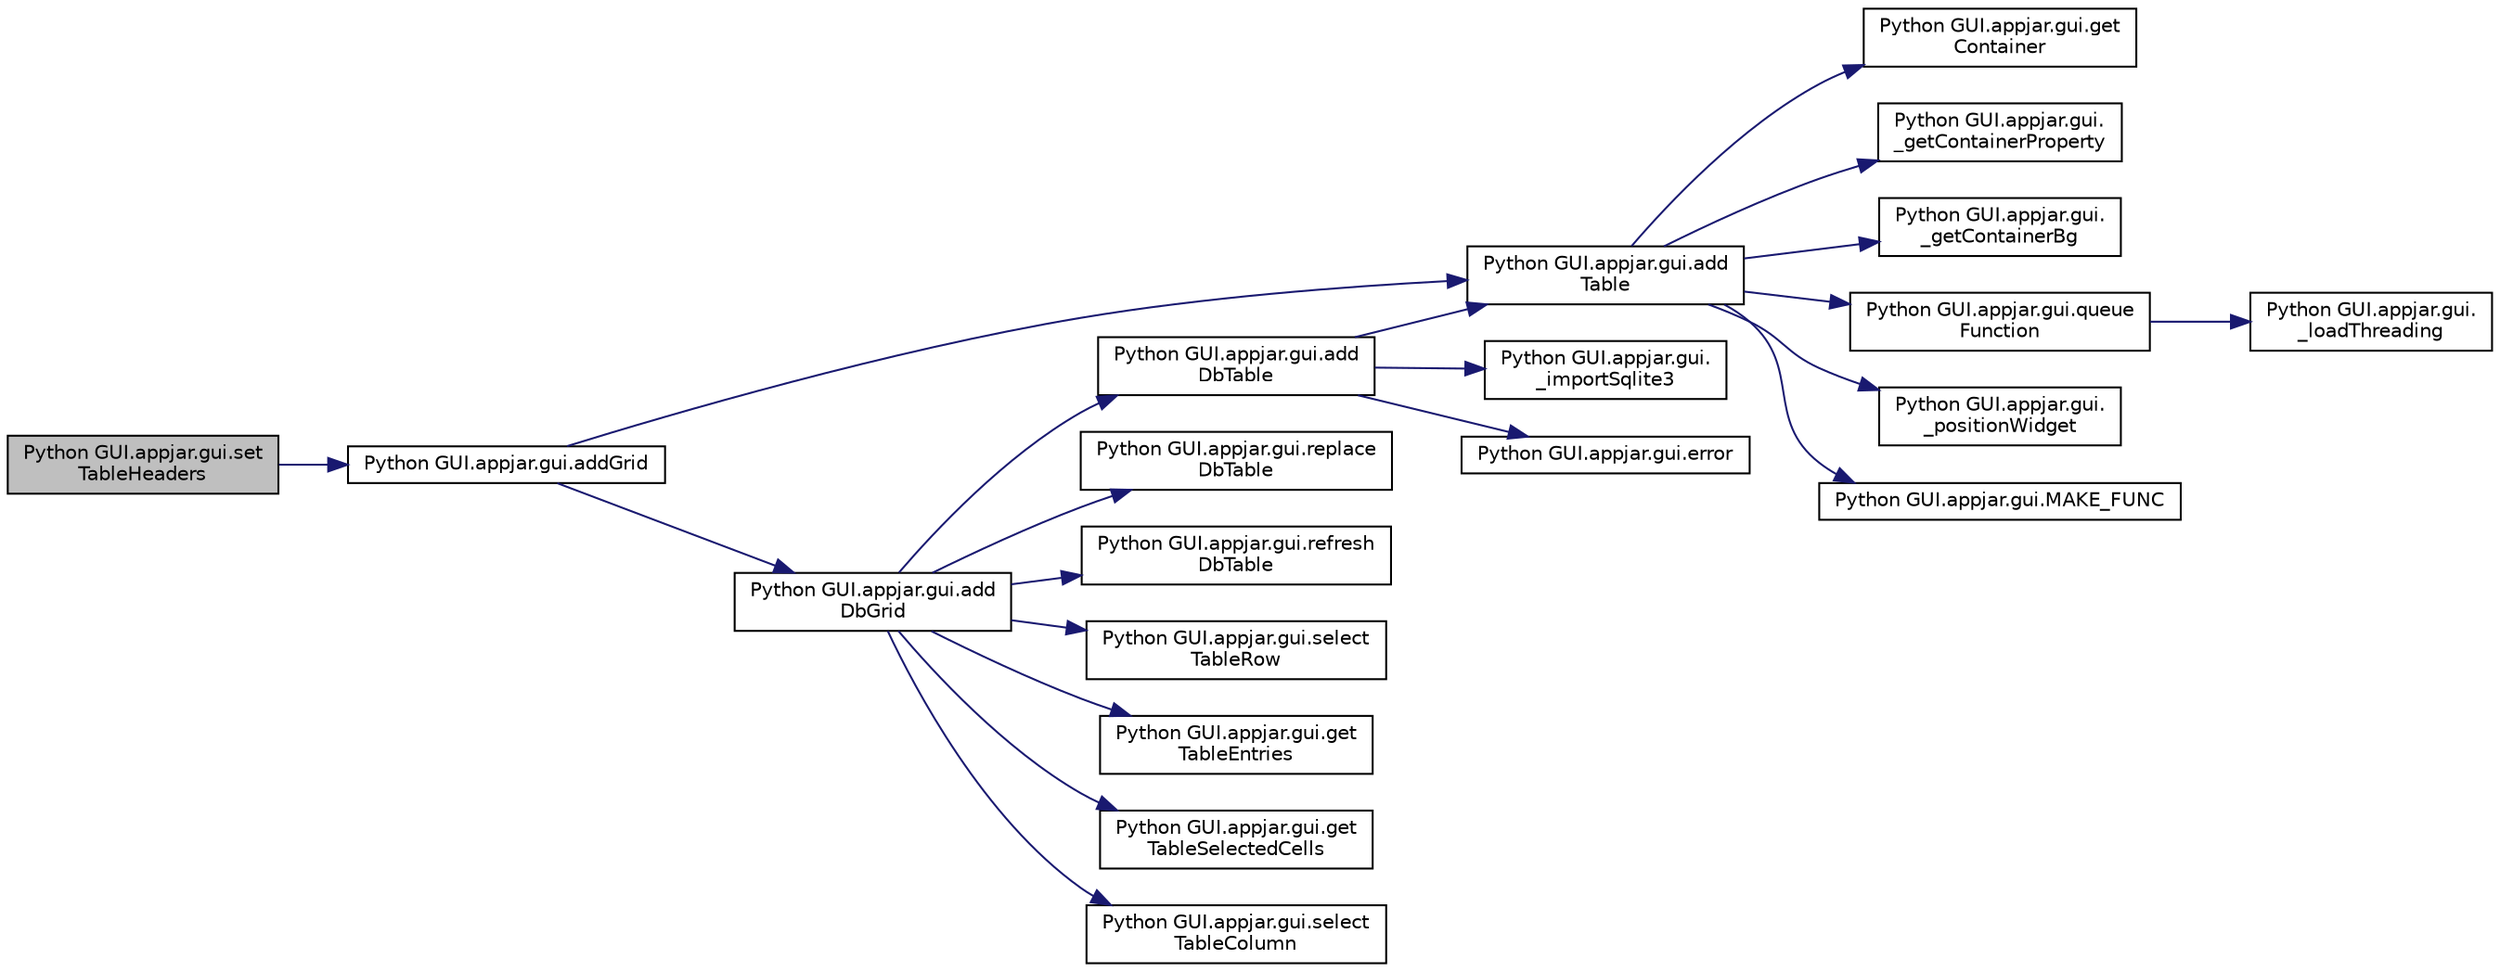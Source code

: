 digraph "Python GUI.appjar.gui.setTableHeaders"
{
  edge [fontname="Helvetica",fontsize="10",labelfontname="Helvetica",labelfontsize="10"];
  node [fontname="Helvetica",fontsize="10",shape=record];
  rankdir="LR";
  Node1918 [label="Python GUI.appjar.gui.set\lTableHeaders",height=0.2,width=0.4,color="black", fillcolor="grey75", style="filled", fontcolor="black"];
  Node1918 -> Node1919 [color="midnightblue",fontsize="10",style="solid",fontname="Helvetica"];
  Node1919 [label="Python GUI.appjar.gui.addGrid",height=0.2,width=0.4,color="black", fillcolor="white", style="filled",URL="$class_python_01_g_u_i_1_1appjar_1_1gui.html#abcc4ab3e43d1c126773b6131fcfca071"];
  Node1919 -> Node1920 [color="midnightblue",fontsize="10",style="solid",fontname="Helvetica"];
  Node1920 [label="Python GUI.appjar.gui.add\lTable",height=0.2,width=0.4,color="black", fillcolor="white", style="filled",URL="$class_python_01_g_u_i_1_1appjar_1_1gui.html#afed5cffabe4edde6b5d18c2b8c5b3858"];
  Node1920 -> Node1921 [color="midnightblue",fontsize="10",style="solid",fontname="Helvetica"];
  Node1921 [label="Python GUI.appjar.gui.get\lContainer",height=0.2,width=0.4,color="black", fillcolor="white", style="filled",URL="$class_python_01_g_u_i_1_1appjar_1_1gui.html#aa89c83e95e3952f6cc39fc23dffa15ce"];
  Node1920 -> Node1922 [color="midnightblue",fontsize="10",style="solid",fontname="Helvetica"];
  Node1922 [label="Python GUI.appjar.gui.\l_getContainerProperty",height=0.2,width=0.4,color="black", fillcolor="white", style="filled",URL="$class_python_01_g_u_i_1_1appjar_1_1gui.html#aa0cf90816634eb9855a518e37d864ec1"];
  Node1920 -> Node1923 [color="midnightblue",fontsize="10",style="solid",fontname="Helvetica"];
  Node1923 [label="Python GUI.appjar.gui.\l_getContainerBg",height=0.2,width=0.4,color="black", fillcolor="white", style="filled",URL="$class_python_01_g_u_i_1_1appjar_1_1gui.html#a7ca2e28f0ccf3c5e00ca64676c496afd"];
  Node1920 -> Node1924 [color="midnightblue",fontsize="10",style="solid",fontname="Helvetica"];
  Node1924 [label="Python GUI.appjar.gui.queue\lFunction",height=0.2,width=0.4,color="black", fillcolor="white", style="filled",URL="$class_python_01_g_u_i_1_1appjar_1_1gui.html#aa1f4470e86a68404917803bdc62a6a2a"];
  Node1924 -> Node1925 [color="midnightblue",fontsize="10",style="solid",fontname="Helvetica"];
  Node1925 [label="Python GUI.appjar.gui.\l_loadThreading",height=0.2,width=0.4,color="black", fillcolor="white", style="filled",URL="$class_python_01_g_u_i_1_1appjar_1_1gui.html#a98e0a521a795bbc342493e84d1b157d1"];
  Node1920 -> Node1926 [color="midnightblue",fontsize="10",style="solid",fontname="Helvetica"];
  Node1926 [label="Python GUI.appjar.gui.\l_positionWidget",height=0.2,width=0.4,color="black", fillcolor="white", style="filled",URL="$class_python_01_g_u_i_1_1appjar_1_1gui.html#a994cf4bbd47f434233271d3d8b0eb4c6"];
  Node1920 -> Node1927 [color="midnightblue",fontsize="10",style="solid",fontname="Helvetica"];
  Node1927 [label="Python GUI.appjar.gui.MAKE_FUNC",height=0.2,width=0.4,color="black", fillcolor="white", style="filled",URL="$class_python_01_g_u_i_1_1appjar_1_1gui.html#a1d2c0d0a475441a8f9208204ef3227a6",tooltip="FUNCTION for managing commands. "];
  Node1919 -> Node1928 [color="midnightblue",fontsize="10",style="solid",fontname="Helvetica"];
  Node1928 [label="Python GUI.appjar.gui.add\lDbGrid",height=0.2,width=0.4,color="black", fillcolor="white", style="filled",URL="$class_python_01_g_u_i_1_1appjar_1_1gui.html#ae958a26820bc6df226990c474cd3e475"];
  Node1928 -> Node1929 [color="midnightblue",fontsize="10",style="solid",fontname="Helvetica"];
  Node1929 [label="Python GUI.appjar.gui.add\lDbTable",height=0.2,width=0.4,color="black", fillcolor="white", style="filled",URL="$class_python_01_g_u_i_1_1appjar_1_1gui.html#af64997bd78a9608cb2b4965fc29d1506"];
  Node1929 -> Node1930 [color="midnightblue",fontsize="10",style="solid",fontname="Helvetica"];
  Node1930 [label="Python GUI.appjar.gui.\l_importSqlite3",height=0.2,width=0.4,color="black", fillcolor="white", style="filled",URL="$class_python_01_g_u_i_1_1appjar_1_1gui.html#af24d396fff4655f45724add0b8507878"];
  Node1929 -> Node1931 [color="midnightblue",fontsize="10",style="solid",fontname="Helvetica"];
  Node1931 [label="Python GUI.appjar.gui.error",height=0.2,width=0.4,color="black", fillcolor="white", style="filled",URL="$class_python_01_g_u_i_1_1appjar_1_1gui.html#af22f729601dae6a052666888083813af"];
  Node1929 -> Node1920 [color="midnightblue",fontsize="10",style="solid",fontname="Helvetica"];
  Node1928 -> Node1932 [color="midnightblue",fontsize="10",style="solid",fontname="Helvetica"];
  Node1932 [label="Python GUI.appjar.gui.replace\lDbTable",height=0.2,width=0.4,color="black", fillcolor="white", style="filled",URL="$class_python_01_g_u_i_1_1appjar_1_1gui.html#a4ee55b4d487a45cd562fcec7882dd410"];
  Node1928 -> Node1933 [color="midnightblue",fontsize="10",style="solid",fontname="Helvetica"];
  Node1933 [label="Python GUI.appjar.gui.refresh\lDbTable",height=0.2,width=0.4,color="black", fillcolor="white", style="filled",URL="$class_python_01_g_u_i_1_1appjar_1_1gui.html#ae29cc2eb55a286d1308c66d4d8ac3123"];
  Node1928 -> Node1934 [color="midnightblue",fontsize="10",style="solid",fontname="Helvetica"];
  Node1934 [label="Python GUI.appjar.gui.select\lTableRow",height=0.2,width=0.4,color="black", fillcolor="white", style="filled",URL="$class_python_01_g_u_i_1_1appjar_1_1gui.html#abaa43ccbe0971192a9e1ca6ae772e07c"];
  Node1928 -> Node1935 [color="midnightblue",fontsize="10",style="solid",fontname="Helvetica"];
  Node1935 [label="Python GUI.appjar.gui.get\lTableEntries",height=0.2,width=0.4,color="black", fillcolor="white", style="filled",URL="$class_python_01_g_u_i_1_1appjar_1_1gui.html#ad52636dd598562b2caa1e0047c906ec3"];
  Node1928 -> Node1936 [color="midnightblue",fontsize="10",style="solid",fontname="Helvetica"];
  Node1936 [label="Python GUI.appjar.gui.get\lTableSelectedCells",height=0.2,width=0.4,color="black", fillcolor="white", style="filled",URL="$class_python_01_g_u_i_1_1appjar_1_1gui.html#ad79e67da7a4e0adbafff26b2f82737b0"];
  Node1928 -> Node1937 [color="midnightblue",fontsize="10",style="solid",fontname="Helvetica"];
  Node1937 [label="Python GUI.appjar.gui.select\lTableColumn",height=0.2,width=0.4,color="black", fillcolor="white", style="filled",URL="$class_python_01_g_u_i_1_1appjar_1_1gui.html#a27683b126f18f50c81bf186939fbbc04"];
}
